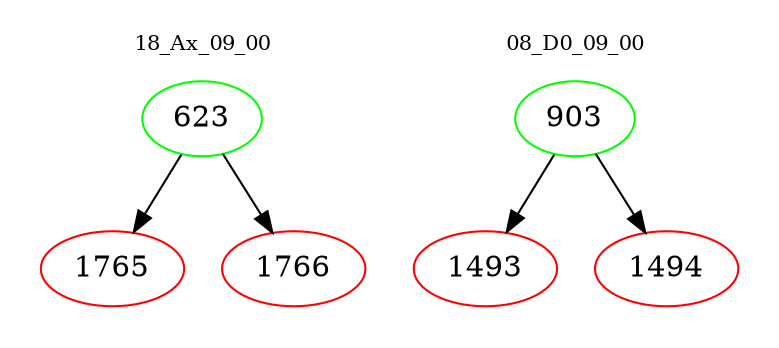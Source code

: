 digraph{
subgraph cluster_0 {
color = white
label = "18_Ax_09_00";
fontsize=10;
T0_623 [label="623", color="green"]
T0_623 -> T0_1765 [color="black"]
T0_1765 [label="1765", color="red"]
T0_623 -> T0_1766 [color="black"]
T0_1766 [label="1766", color="red"]
}
subgraph cluster_1 {
color = white
label = "08_D0_09_00";
fontsize=10;
T1_903 [label="903", color="green"]
T1_903 -> T1_1493 [color="black"]
T1_1493 [label="1493", color="red"]
T1_903 -> T1_1494 [color="black"]
T1_1494 [label="1494", color="red"]
}
}
